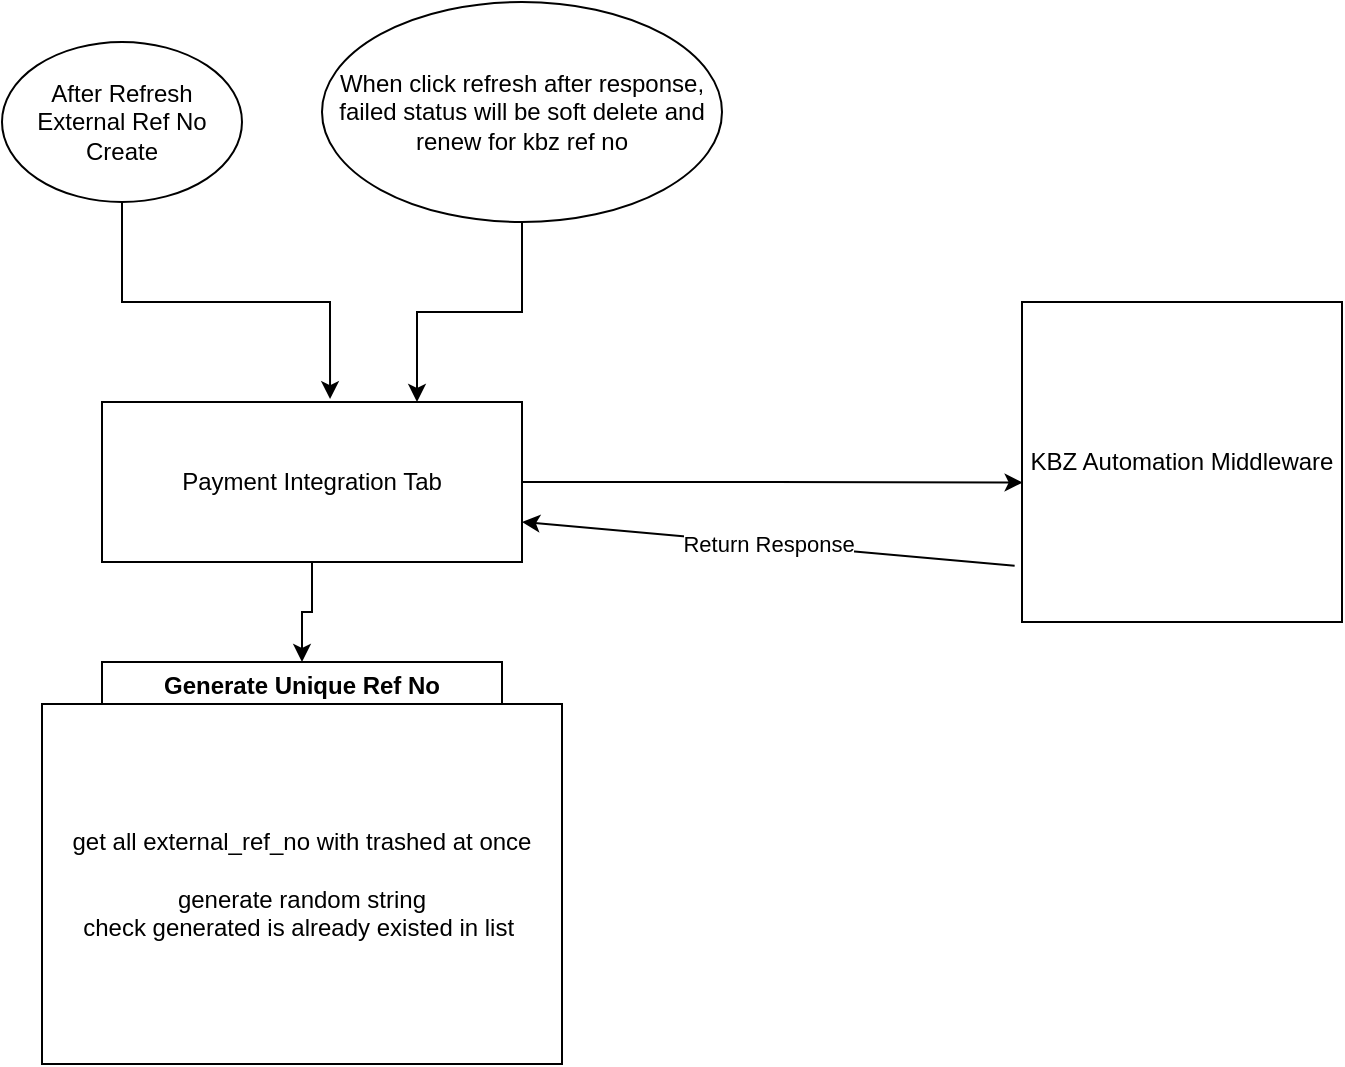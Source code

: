 <mxfile version="22.0.8" type="github">
  <diagram name="Page-1" id="6kcJzTpTVba5ZxwaW4OG">
    <mxGraphModel dx="1050" dy="587" grid="1" gridSize="10" guides="1" tooltips="1" connect="1" arrows="1" fold="1" page="1" pageScale="1" pageWidth="827" pageHeight="1169" math="0" shadow="0">
      <root>
        <mxCell id="0" />
        <mxCell id="1" parent="0" />
        <mxCell id="LcuG3ev-rIAa1VGvc-gf-21" style="edgeStyle=orthogonalEdgeStyle;rounded=0;orthogonalLoop=1;jettySize=auto;html=1;exitX=0.5;exitY=1;exitDx=0;exitDy=0;entryX=0.5;entryY=0;entryDx=0;entryDy=0;" edge="1" parent="1" source="LcuG3ev-rIAa1VGvc-gf-2" target="LcuG3ev-rIAa1VGvc-gf-20">
          <mxGeometry relative="1" as="geometry" />
        </mxCell>
        <mxCell id="LcuG3ev-rIAa1VGvc-gf-2" value="Payment Integration Tab" style="rounded=0;whiteSpace=wrap;html=1;" vertex="1" parent="1">
          <mxGeometry x="80" y="200" width="210" height="80" as="geometry" />
        </mxCell>
        <mxCell id="LcuG3ev-rIAa1VGvc-gf-6" style="edgeStyle=orthogonalEdgeStyle;rounded=0;orthogonalLoop=1;jettySize=auto;html=1;entryX=0.543;entryY=-0.018;entryDx=0;entryDy=0;entryPerimeter=0;" edge="1" parent="1" source="LcuG3ev-rIAa1VGvc-gf-5" target="LcuG3ev-rIAa1VGvc-gf-2">
          <mxGeometry relative="1" as="geometry">
            <mxPoint x="190" y="190" as="targetPoint" />
          </mxGeometry>
        </mxCell>
        <mxCell id="LcuG3ev-rIAa1VGvc-gf-5" value="After Refresh External Ref No Create" style="ellipse;whiteSpace=wrap;html=1;" vertex="1" parent="1">
          <mxGeometry x="30" y="20" width="120" height="80" as="geometry" />
        </mxCell>
        <mxCell id="LcuG3ev-rIAa1VGvc-gf-7" value="KBZ Automation Middleware" style="whiteSpace=wrap;html=1;aspect=fixed;" vertex="1" parent="1">
          <mxGeometry x="540" y="150" width="160" height="160" as="geometry" />
        </mxCell>
        <mxCell id="LcuG3ev-rIAa1VGvc-gf-8" style="edgeStyle=orthogonalEdgeStyle;rounded=0;orthogonalLoop=1;jettySize=auto;html=1;exitX=1;exitY=0.5;exitDx=0;exitDy=0;entryX=0.002;entryY=0.564;entryDx=0;entryDy=0;entryPerimeter=0;" edge="1" parent="1" source="LcuG3ev-rIAa1VGvc-gf-2" target="LcuG3ev-rIAa1VGvc-gf-7">
          <mxGeometry relative="1" as="geometry" />
        </mxCell>
        <mxCell id="LcuG3ev-rIAa1VGvc-gf-12" value="Return Response" style="endArrow=classic;html=1;rounded=0;exitX=-0.023;exitY=0.824;exitDx=0;exitDy=0;exitPerimeter=0;entryX=1;entryY=0.75;entryDx=0;entryDy=0;" edge="1" parent="1" source="LcuG3ev-rIAa1VGvc-gf-7" target="LcuG3ev-rIAa1VGvc-gf-2">
          <mxGeometry relative="1" as="geometry">
            <mxPoint x="350" y="290" as="sourcePoint" />
            <mxPoint x="460" y="280" as="targetPoint" />
          </mxGeometry>
        </mxCell>
        <mxCell id="LcuG3ev-rIAa1VGvc-gf-18" style="edgeStyle=orthogonalEdgeStyle;rounded=0;orthogonalLoop=1;jettySize=auto;html=1;entryX=0.75;entryY=0;entryDx=0;entryDy=0;" edge="1" parent="1" source="LcuG3ev-rIAa1VGvc-gf-17" target="LcuG3ev-rIAa1VGvc-gf-2">
          <mxGeometry relative="1" as="geometry" />
        </mxCell>
        <mxCell id="LcuG3ev-rIAa1VGvc-gf-17" value="When click refresh after response, failed status will be soft delete and renew for kbz ref no" style="ellipse;whiteSpace=wrap;html=1;" vertex="1" parent="1">
          <mxGeometry x="190" width="200" height="110" as="geometry" />
        </mxCell>
        <mxCell id="LcuG3ev-rIAa1VGvc-gf-20" value="Generate Unique Ref No" style="swimlane;whiteSpace=wrap;html=1;" vertex="1" parent="1">
          <mxGeometry x="80" y="330" width="200" height="200" as="geometry" />
        </mxCell>
        <mxCell id="LcuG3ev-rIAa1VGvc-gf-22" value="get all external_ref_no with trashed at once&lt;br&gt;&lt;br&gt;generate random string&lt;br&gt;check generated is already existed in list&amp;nbsp;" style="whiteSpace=wrap;html=1;" vertex="1" parent="1">
          <mxGeometry x="50" y="351" width="260" height="180" as="geometry" />
        </mxCell>
      </root>
    </mxGraphModel>
  </diagram>
</mxfile>
